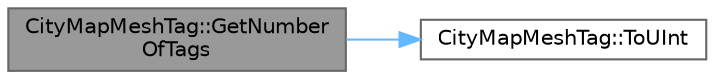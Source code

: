 digraph "CityMapMeshTag::GetNumberOfTags"
{
 // INTERACTIVE_SVG=YES
 // LATEX_PDF_SIZE
  bgcolor="transparent";
  edge [fontname=Helvetica,fontsize=10,labelfontname=Helvetica,labelfontsize=10];
  node [fontname=Helvetica,fontsize=10,shape=box,height=0.2,width=0.4];
  rankdir="LR";
  Node1 [id="Node000001",label="CityMapMeshTag::GetNumber\lOfTags",height=0.2,width=0.4,color="gray40", fillcolor="grey60", style="filled", fontcolor="black",tooltip="Return the number of tags."];
  Node1 -> Node2 [id="edge1_Node000001_Node000002",color="steelblue1",style="solid",tooltip=" "];
  Node2 [id="Node000002",label="CityMapMeshTag::ToUInt",height=0.2,width=0.4,color="grey40", fillcolor="white", style="filled",URL="$d6/d33/classCityMapMeshTag.html#adff3a665d299485e5953eb382ade78f9",tooltip="Convert Tag to an unsigned integer type."];
}
